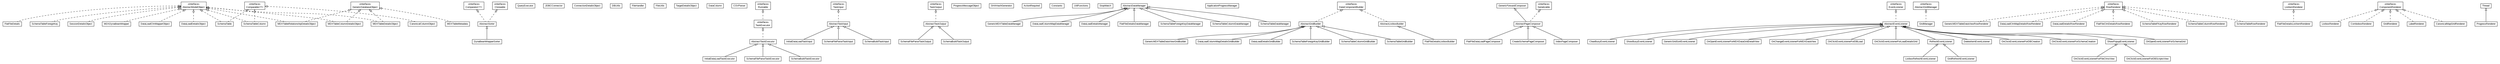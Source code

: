 #!/usr/local/bin/dot
#
# Class diagram 
# Generated by UMLGraph version 5.4 (http://www.umlgraph.org/)
#

digraph G {
	edge [fontname="arial",fontsize=10,labelfontname="arial",labelfontsize=10];
	node [fontname="arial",fontsize=10,shape=plaintext];
	nodesep=0.25;
	ranksep=0.5;
	// com.hcl.mdx.data.model.MDXDynaBeanWrapper
	c0 [label=<<table title="com.hcl.mdx.data.model.MDXDynaBeanWrapper" border="0" cellborder="1" cellspacing="0" cellpadding="2" port="p">
		<tr><td><table border="0" cellspacing="0" cellpadding="1">
<tr><td align="center" balign="center"> MDXDynaBeanWrapper </td></tr>
		</table></td></tr>
		</table>>, URL="null", fontname="arial", fontcolor="black", fontsize=10.0];
	// com.hcl.mdx.data.model.DataLoadClmMapperObject
	c1 [label=<<table title="com.hcl.mdx.data.model.DataLoadClmMapperObject" border="0" cellborder="1" cellspacing="0" cellpadding="2" port="p">
		<tr><td><table border="0" cellspacing="0" cellpadding="1">
<tr><td align="center" balign="center"> DataLoadClmMapperObject </td></tr>
		</table></td></tr>
		</table>>, URL="null", fontname="arial", fontcolor="black", fontsize=10.0];
	// com.hcl.mdx.data.model.DataLoadDetailsObject
	c2 [label=<<table title="com.hcl.mdx.data.model.DataLoadDetailsObject" border="0" cellborder="1" cellspacing="0" cellpadding="2" port="p">
		<tr><td><table border="0" cellspacing="0" cellpadding="1">
<tr><td align="center" balign="center"> DataLoadDetailsObject </td></tr>
		</table></td></tr>
		</table>>, URL="null", fontname="arial", fontcolor="black", fontsize=10.0];
	// com.hcl.mdx.data.model.FlatFileDetails
	c3 [label=<<table title="com.hcl.mdx.data.model.FlatFileDetails" border="0" cellborder="1" cellspacing="0" cellpadding="2" port="p">
		<tr><td><table border="0" cellspacing="0" cellpadding="1">
<tr><td align="center" balign="center"> FlatFileDetails </td></tr>
		</table></td></tr>
		</table>>, URL="null", fontname="arial", fontcolor="black", fontsize=10.0];
	// com.hcl.mdx.data.model.SchemaTableForeignKey
	c4 [label=<<table title="com.hcl.mdx.data.model.SchemaTableForeignKey" border="0" cellborder="1" cellspacing="0" cellpadding="2" port="p">
		<tr><td><table border="0" cellspacing="0" cellpadding="1">
<tr><td align="center" balign="center"> SchemaTableForeignKey </td></tr>
		</table></td></tr>
		</table>>, URL="null", fontname="arial", fontcolor="black", fontsize=10.0];
	// com.hcl.mdx.data.model.SchemaTableColumn
	c5 [label=<<table title="com.hcl.mdx.data.model.SchemaTableColumn" border="0" cellborder="1" cellspacing="0" cellpadding="2" port="p">
		<tr><td><table border="0" cellspacing="0" cellpadding="1">
<tr><td align="center" balign="center"> SchemaTableColumn </td></tr>
		</table></td></tr>
		</table>>, URL="null", fontname="arial", fontcolor="black", fontsize=10.0];
	// com.hcl.mdx.data.model.SchemaTable
	c6 [label=<<table title="com.hcl.mdx.data.model.SchemaTable" border="0" cellborder="1" cellspacing="0" cellpadding="2" port="p">
		<tr><td><table border="0" cellspacing="0" cellpadding="1">
<tr><td align="center" balign="center"> SchemaTable </td></tr>
		</table></td></tr>
		</table>>, URL="null", fontname="arial", fontcolor="black", fontsize=10.0];
	// com.hcl.mdx.data.model.SessionDetailsObject
	c7 [label=<<table title="com.hcl.mdx.data.model.SessionDetailsObject" border="0" cellborder="1" cellspacing="0" cellpadding="2" port="p">
		<tr><td><table border="0" cellspacing="0" cellpadding="1">
<tr><td align="center" balign="center"> SessionDetailsObject </td></tr>
		</table></td></tr>
		</table>>, URL="null", fontname="arial", fontcolor="black", fontsize=10.0];
	// com.hcl.mdx.data.model.AbstractModelObject
	c8 [label=<<table title="com.hcl.mdx.data.model.AbstractModelObject" border="0" cellborder="1" cellspacing="0" cellpadding="2" port="p">
		<tr><td><table border="0" cellspacing="0" cellpadding="1">
<tr><td align="center" balign="center"> &#171;interface&#187; </td></tr>
<tr><td align="center" balign="center"> AbstractModelObject </td></tr>
		</table></td></tr>
		</table>>, URL="null", fontname="arial", fontcolor="black", fontsize=10.0];
	// com.hcl.mdx.data.sorter.DynaBeanWrapperSorter
	c9 [label=<<table title="com.hcl.mdx.data.sorter.DynaBeanWrapperSorter" border="0" cellborder="1" cellspacing="0" cellpadding="2" port="p">
		<tr><td><table border="0" cellspacing="0" cellpadding="1">
<tr><td align="center" balign="center"> DynaBeanWrapperSorter </td></tr>
		</table></td></tr>
		</table>>, URL="null", fontname="arial", fontcolor="black", fontsize=10.0];
	// com.hcl.mdx.data.sorter.AbstractSorter
	c10 [label=<<table title="com.hcl.mdx.data.sorter.AbstractSorter" border="0" cellborder="1" cellspacing="0" cellpadding="2" port="p">
		<tr><td><table border="0" cellspacing="0" cellpadding="1">
<tr><td align="center" balign="center"><font face="arial italic"> AbstractSorter </font></td></tr>
		</table></td></tr>
		</table>>, URL="null", fontname="arial", fontcolor="black", fontsize=10.0];
	// com.hcl.mdx.database.jdbc.QueryExecutor
	c11 [label=<<table title="com.hcl.mdx.database.jdbc.QueryExecutor" border="0" cellborder="1" cellspacing="0" cellpadding="2" port="p">
		<tr><td><table border="0" cellspacing="0" cellpadding="1">
<tr><td align="center" balign="center"> QueryExecutor </td></tr>
		</table></td></tr>
		</table>>, URL="null", fontname="arial", fontcolor="black", fontsize=10.0];
	// com.hcl.mdx.database.jdbc.JDBCConnector
	c12 [label=<<table title="com.hcl.mdx.database.jdbc.JDBCConnector" border="0" cellborder="1" cellspacing="0" cellpadding="2" port="p">
		<tr><td><table border="0" cellspacing="0" cellpadding="1">
<tr><td align="center" balign="center"> JDBCConnector </td></tr>
		</table></td></tr>
		</table>>, URL="null", fontname="arial", fontcolor="black", fontsize=10.0];
	// com.hcl.mdx.database.objects.MDXTableMetadata
	c13 [label=<<table title="com.hcl.mdx.database.objects.MDXTableMetadata" border="0" cellborder="1" cellspacing="0" cellpadding="2" port="p">
		<tr><td><table border="0" cellspacing="0" cellpadding="1">
<tr><td align="center" balign="center"> MDXTableMetadata </td></tr>
		</table></td></tr>
		</table>>, URL="null", fontname="arial", fontcolor="black", fontsize=10.0];
	// com.hcl.mdx.database.objects.CanonicalColumnObject
	c14 [label=<<table title="com.hcl.mdx.database.objects.CanonicalColumnObject" border="0" cellborder="1" cellspacing="0" cellpadding="2" port="p">
		<tr><td><table border="0" cellspacing="0" cellpadding="1">
<tr><td align="center" balign="center"> CanonicalColumnObject </td></tr>
		</table></td></tr>
		</table>>, URL="null", fontname="arial", fontcolor="black", fontsize=10.0];
	// com.hcl.mdx.database.objects.MDXTableRelationshipDetailsObject
	c15 [label=<<table title="com.hcl.mdx.database.objects.MDXTableRelationshipDetailsObject" border="0" cellborder="1" cellspacing="0" cellpadding="2" port="p">
		<tr><td><table border="0" cellspacing="0" cellpadding="1">
<tr><td align="center" balign="center"> MDXTableRelationshipDetailsObject </td></tr>
		</table></td></tr>
		</table>>, URL="null", fontname="arial", fontcolor="black", fontsize=10.0];
	// com.hcl.mdx.database.objects.MDXTableColumnDetailsObject
	c16 [label=<<table title="com.hcl.mdx.database.objects.MDXTableColumnDetailsObject" border="0" cellborder="1" cellspacing="0" cellpadding="2" port="p">
		<tr><td><table border="0" cellspacing="0" cellpadding="1">
<tr><td align="center" balign="center"> MDXTableColumnDetailsObject </td></tr>
		</table></td></tr>
		</table>>, URL="null", fontname="arial", fontcolor="black", fontsize=10.0];
	// com.hcl.mdx.database.objects.MDXTableDetailsObject
	c17 [label=<<table title="com.hcl.mdx.database.objects.MDXTableDetailsObject" border="0" cellborder="1" cellspacing="0" cellpadding="2" port="p">
		<tr><td><table border="0" cellspacing="0" cellpadding="1">
<tr><td align="center" balign="center"> MDXTableDetailsObject </td></tr>
		</table></td></tr>
		</table>>, URL="null", fontname="arial", fontcolor="black", fontsize=10.0];
	// com.hcl.mdx.database.objects.GenericDatabaseObject
	c18 [label=<<table title="com.hcl.mdx.database.objects.GenericDatabaseObject" border="0" cellborder="1" cellspacing="0" cellpadding="2" port="p">
		<tr><td><table border="0" cellspacing="0" cellpadding="1">
<tr><td align="center" balign="center"> &#171;interface&#187; </td></tr>
<tr><td align="center" balign="center"> GenericDatabaseObject </td></tr>
		</table></td></tr>
		</table>>, URL="null", fontname="arial", fontcolor="black", fontsize=10.0];
	// com.hcl.mdx.database.objects.connection.ConnectionDetailsObject
	c19 [label=<<table title="com.hcl.mdx.database.objects.connection.ConnectionDetailsObject" border="0" cellborder="1" cellspacing="0" cellpadding="2" port="p">
		<tr><td><table border="0" cellspacing="0" cellpadding="1">
<tr><td align="center" balign="center"> ConnectionDetailsObject </td></tr>
		</table></td></tr>
		</table>>, URL="null", fontname="arial", fontcolor="black", fontsize=10.0];
	// com.hcl.mdx.database.util.DBUtils
	c20 [label=<<table title="com.hcl.mdx.database.util.DBUtils" border="0" cellborder="1" cellspacing="0" cellpadding="2" port="p">
		<tr><td><table border="0" cellspacing="0" cellpadding="1">
<tr><td align="center" balign="center"> DBUtils </td></tr>
		</table></td></tr>
		</table>>, URL="null", fontname="arial", fontcolor="black", fontsize=10.0];
	// com.hcl.mdx.file.FileHandler
	c21 [label=<<table title="com.hcl.mdx.file.FileHandler" border="0" cellborder="1" cellspacing="0" cellpadding="2" port="p">
		<tr><td><table border="0" cellspacing="0" cellpadding="1">
<tr><td align="center" balign="center"> FileHandler </td></tr>
		</table></td></tr>
		</table>>, URL="null", fontname="arial", fontcolor="black", fontsize=10.0];
	// com.hcl.mdx.file.FileUtils
	c22 [label=<<table title="com.hcl.mdx.file.FileUtils" border="0" cellborder="1" cellspacing="0" cellpadding="2" port="p">
		<tr><td><table border="0" cellspacing="0" cellpadding="1">
<tr><td align="center" balign="center"> FileUtils </td></tr>
		</table></td></tr>
		</table>>, URL="null", fontname="arial", fontcolor="black", fontsize=10.0];
	// com.hcl.mdx.file.data.TargetDetailsObject
	c23 [label=<<table title="com.hcl.mdx.file.data.TargetDetailsObject" border="0" cellborder="1" cellspacing="0" cellpadding="2" port="p">
		<tr><td><table border="0" cellspacing="0" cellpadding="1">
<tr><td align="center" balign="center"> TargetDetailsObject </td></tr>
		</table></td></tr>
		</table>>, URL="null", fontname="arial", fontcolor="black", fontsize=10.0];
	// com.hcl.mdx.file.data.DataColumn
	c24 [label=<<table title="com.hcl.mdx.file.data.DataColumn" border="0" cellborder="1" cellspacing="0" cellpadding="2" port="p">
		<tr><td><table border="0" cellspacing="0" cellpadding="1">
<tr><td align="center" balign="center"> DataColumn </td></tr>
		</table></td></tr>
		</table>>, URL="null", fontname="arial", fontcolor="black", fontsize=10.0];
	// com.hcl.mdx.file.parser.CSVParser
	c25 [label=<<table title="com.hcl.mdx.file.parser.CSVParser" border="0" cellborder="1" cellspacing="0" cellpadding="2" port="p">
		<tr><td><table border="0" cellspacing="0" cellpadding="1">
<tr><td align="center" balign="center"> CSVParser </td></tr>
		</table></td></tr>
		</table>>, URL="null", fontname="arial", fontcolor="black", fontsize=10.0];
	// com.hcl.mdx.task.executor.InitialDataLoadTaskExecutor
	c26 [label=<<table title="com.hcl.mdx.task.executor.InitialDataLoadTaskExecutor" border="0" cellborder="1" cellspacing="0" cellpadding="2" port="p">
		<tr><td><table border="0" cellspacing="0" cellpadding="1">
<tr><td align="center" balign="center"> InitialDataLoadTaskExecutor </td></tr>
		</table></td></tr>
		</table>>, URL="null", fontname="arial", fontcolor="black", fontsize=10.0];
	// com.hcl.mdx.task.executor.SchemaFileParseTaskExecutor
	c27 [label=<<table title="com.hcl.mdx.task.executor.SchemaFileParseTaskExecutor" border="0" cellborder="1" cellspacing="0" cellpadding="2" port="p">
		<tr><td><table border="0" cellspacing="0" cellpadding="1">
<tr><td align="center" balign="center"> SchemaFileParseTaskExecutor </td></tr>
		</table></td></tr>
		</table>>, URL="null", fontname="arial", fontcolor="black", fontsize=10.0];
	// com.hcl.mdx.task.executor.AbstractTaskExecutor
	c28 [label=<<table title="com.hcl.mdx.task.executor.AbstractTaskExecutor" border="0" cellborder="1" cellspacing="0" cellpadding="2" port="p">
		<tr><td><table border="0" cellspacing="0" cellpadding="1">
<tr><td align="center" balign="center"><font face="arial italic"> AbstractTaskExecutor </font></td></tr>
		</table></td></tr>
		</table>>, URL="null", fontname="arial", fontcolor="black", fontsize=10.0];
	// com.hcl.mdx.task.executor.SchemaBuildTaskExecutor
	c29 [label=<<table title="com.hcl.mdx.task.executor.SchemaBuildTaskExecutor" border="0" cellborder="1" cellspacing="0" cellpadding="2" port="p">
		<tr><td><table border="0" cellspacing="0" cellpadding="1">
<tr><td align="center" balign="center"> SchemaBuildTaskExecutor </td></tr>
		</table></td></tr>
		</table>>, URL="null", fontname="arial", fontcolor="black", fontsize=10.0];
	// com.hcl.mdx.task.executor.TaskExecutor
	c30 [label=<<table title="com.hcl.mdx.task.executor.TaskExecutor" border="0" cellborder="1" cellspacing="0" cellpadding="2" port="p">
		<tr><td><table border="0" cellspacing="0" cellpadding="1">
<tr><td align="center" balign="center"> &#171;interface&#187; </td></tr>
<tr><td align="center" balign="center"> TaskExecutor </td></tr>
		</table></td></tr>
		</table>>, URL="null", fontname="arial", fontcolor="black", fontsize=10.0];
	// com.hcl.mdx.task.objects.InitialDataLoadTaskInput
	c31 [label=<<table title="com.hcl.mdx.task.objects.InitialDataLoadTaskInput" border="0" cellborder="1" cellspacing="0" cellpadding="2" port="p">
		<tr><td><table border="0" cellspacing="0" cellpadding="1">
<tr><td align="center" balign="center"> InitialDataLoadTaskInput </td></tr>
		</table></td></tr>
		</table>>, URL="null", fontname="arial", fontcolor="black", fontsize=10.0];
	// com.hcl.mdx.task.objects.AbstractTaskOutput
	c32 [label=<<table title="com.hcl.mdx.task.objects.AbstractTaskOutput" border="0" cellborder="1" cellspacing="0" cellpadding="2" port="p">
		<tr><td><table border="0" cellspacing="0" cellpadding="1">
<tr><td align="center" balign="center"><font face="arial italic"> AbstractTaskOutput </font></td></tr>
		</table></td></tr>
		</table>>, URL="null", fontname="arial", fontcolor="black", fontsize=10.0];
	// com.hcl.mdx.task.objects.ProgressMessageObject
	c33 [label=<<table title="com.hcl.mdx.task.objects.ProgressMessageObject" border="0" cellborder="1" cellspacing="0" cellpadding="2" port="p">
		<tr><td><table border="0" cellspacing="0" cellpadding="1">
<tr><td align="center" balign="center"> ProgressMessageObject </td></tr>
		</table></td></tr>
		</table>>, URL="null", fontname="arial", fontcolor="black", fontsize=10.0];
	// com.hcl.mdx.task.objects.SchemaFileParseTaskInput
	c34 [label=<<table title="com.hcl.mdx.task.objects.SchemaFileParseTaskInput" border="0" cellborder="1" cellspacing="0" cellpadding="2" port="p">
		<tr><td><table border="0" cellspacing="0" cellpadding="1">
<tr><td align="center" balign="center"> SchemaFileParseTaskInput </td></tr>
		</table></td></tr>
		</table>>, URL="null", fontname="arial", fontcolor="black", fontsize=10.0];
	// com.hcl.mdx.task.objects.SchemaFileParseTaskOutput
	c35 [label=<<table title="com.hcl.mdx.task.objects.SchemaFileParseTaskOutput" border="0" cellborder="1" cellspacing="0" cellpadding="2" port="p">
		<tr><td><table border="0" cellspacing="0" cellpadding="1">
<tr><td align="center" balign="center"> SchemaFileParseTaskOutput </td></tr>
		</table></td></tr>
		</table>>, URL="null", fontname="arial", fontcolor="black", fontsize=10.0];
	// com.hcl.mdx.task.objects.AbstractTaskInput
	c36 [label=<<table title="com.hcl.mdx.task.objects.AbstractTaskInput" border="0" cellborder="1" cellspacing="0" cellpadding="2" port="p">
		<tr><td><table border="0" cellspacing="0" cellpadding="1">
<tr><td align="center" balign="center"><font face="arial italic"> AbstractTaskInput </font></td></tr>
		</table></td></tr>
		</table>>, URL="null", fontname="arial", fontcolor="black", fontsize=10.0];
	// com.hcl.mdx.task.objects.TaskOutput
	c37 [label=<<table title="com.hcl.mdx.task.objects.TaskOutput" border="0" cellborder="1" cellspacing="0" cellpadding="2" port="p">
		<tr><td><table border="0" cellspacing="0" cellpadding="1">
<tr><td align="center" balign="center"> &#171;interface&#187; </td></tr>
<tr><td align="center" balign="center"> TaskOutput </td></tr>
		</table></td></tr>
		</table>>, URL="null", fontname="arial", fontcolor="black", fontsize=10.0];
	// com.hcl.mdx.task.objects.SchemaBuildTaskOutput
	c38 [label=<<table title="com.hcl.mdx.task.objects.SchemaBuildTaskOutput" border="0" cellborder="1" cellspacing="0" cellpadding="2" port="p">
		<tr><td><table border="0" cellspacing="0" cellpadding="1">
<tr><td align="center" balign="center"> SchemaBuildTaskOutput </td></tr>
		</table></td></tr>
		</table>>, URL="null", fontname="arial", fontcolor="black", fontsize=10.0];
	// com.hcl.mdx.task.objects.TaskInput
	c39 [label=<<table title="com.hcl.mdx.task.objects.TaskInput" border="0" cellborder="1" cellspacing="0" cellpadding="2" port="p">
		<tr><td><table border="0" cellspacing="0" cellpadding="1">
<tr><td align="center" balign="center"> &#171;interface&#187; </td></tr>
<tr><td align="center" balign="center"> TaskInput </td></tr>
		</table></td></tr>
		</table>>, URL="null", fontname="arial", fontcolor="black", fontsize=10.0];
	// com.hcl.mdx.task.objects.SchemaBuildTaskInput
	c40 [label=<<table title="com.hcl.mdx.task.objects.SchemaBuildTaskInput" border="0" cellborder="1" cellspacing="0" cellpadding="2" port="p">
		<tr><td><table border="0" cellspacing="0" cellpadding="1">
<tr><td align="center" balign="center"> SchemaBuildTaskInput </td></tr>
		</table></td></tr>
		</table>>, URL="null", fontname="arial", fontcolor="black", fontsize=10.0];
	// com.hcl.mdx.util.SHAHashGenerator
	c41 [label=<<table title="com.hcl.mdx.util.SHAHashGenerator" border="0" cellborder="1" cellspacing="0" cellpadding="2" port="p">
		<tr><td><table border="0" cellspacing="0" cellpadding="1">
<tr><td align="center" balign="center"> SHAHashGenerator </td></tr>
		</table></td></tr>
		</table>>, URL="null", fontname="arial", fontcolor="black", fontsize=10.0];
	// com.hcl.mdx.util.ActionRequired
	c42 [label=<<table title="com.hcl.mdx.util.ActionRequired" border="0" cellborder="1" cellspacing="0" cellpadding="2" port="p">
		<tr><td><table border="0" cellspacing="0" cellpadding="1">
<tr><td align="center" balign="center"> ActionRequired </td></tr>
		</table></td></tr>
		</table>>, URL="null", fontname="arial", fontcolor="black", fontsize=10.0];
	// com.hcl.mdx.util.Constants
	c43 [label=<<table title="com.hcl.mdx.util.Constants" border="0" cellborder="1" cellspacing="0" cellpadding="2" port="p">
		<tr><td><table border="0" cellspacing="0" cellpadding="1">
<tr><td align="center" balign="center"> Constants </td></tr>
		</table></td></tr>
		</table>>, URL="null", fontname="arial", fontcolor="black", fontsize=10.0];
	// com.hcl.mdx.util.UtilFunctions
	c44 [label=<<table title="com.hcl.mdx.util.UtilFunctions" border="0" cellborder="1" cellspacing="0" cellpadding="2" port="p">
		<tr><td><table border="0" cellspacing="0" cellpadding="1">
<tr><td align="center" balign="center"> UtilFunctions </td></tr>
		</table></td></tr>
		</table>>, URL="null", fontname="arial", fontcolor="black", fontsize=10.0];
	// com.hcl.mdx.util.StopWatch
	c45 [label=<<table title="com.hcl.mdx.util.StopWatch" border="0" cellborder="1" cellspacing="0" cellpadding="2" port="p">
		<tr><td><table border="0" cellspacing="0" cellpadding="1">
<tr><td align="center" balign="center"> StopWatch </td></tr>
		</table></td></tr>
		</table>>, URL="null", fontname="arial", fontcolor="black", fontsize=10.0];
	// com.hcl.mdx.zk.data.manager.GenericMDXTableDataManager
	c46 [label=<<table title="com.hcl.mdx.zk.data.manager.GenericMDXTableDataManager" border="0" cellborder="1" cellspacing="0" cellpadding="2" port="p">
		<tr><td><table border="0" cellspacing="0" cellpadding="1">
<tr><td align="center" balign="center"> GenericMDXTableDataManager </td></tr>
		</table></td></tr>
		</table>>, URL="null", fontname="arial", fontcolor="black", fontsize=10.0];
	// com.hcl.mdx.zk.data.manager.DataLoadColumnMapDataManager
	c47 [label=<<table title="com.hcl.mdx.zk.data.manager.DataLoadColumnMapDataManager" border="0" cellborder="1" cellspacing="0" cellpadding="2" port="p">
		<tr><td><table border="0" cellspacing="0" cellpadding="1">
<tr><td align="center" balign="center"> DataLoadColumnMapDataManager </td></tr>
		</table></td></tr>
		</table>>, URL="null", fontname="arial", fontcolor="black", fontsize=10.0];
	// com.hcl.mdx.zk.data.manager.DataLoadDetailsManager
	c48 [label=<<table title="com.hcl.mdx.zk.data.manager.DataLoadDetailsManager" border="0" cellborder="1" cellspacing="0" cellpadding="2" port="p">
		<tr><td><table border="0" cellspacing="0" cellpadding="1">
<tr><td align="center" balign="center"> DataLoadDetailsManager </td></tr>
		</table></td></tr>
		</table>>, URL="null", fontname="arial", fontcolor="black", fontsize=10.0];
	// com.hcl.mdx.zk.data.manager.FlatFileDetailsDataManager
	c49 [label=<<table title="com.hcl.mdx.zk.data.manager.FlatFileDetailsDataManager" border="0" cellborder="1" cellspacing="0" cellpadding="2" port="p">
		<tr><td><table border="0" cellspacing="0" cellpadding="1">
<tr><td align="center" balign="center"> FlatFileDetailsDataManager </td></tr>
		</table></td></tr>
		</table>>, URL="null", fontname="arial", fontcolor="black", fontsize=10.0];
	// com.hcl.mdx.zk.data.manager.SchemaTableForeignKeyDataManager
	c50 [label=<<table title="com.hcl.mdx.zk.data.manager.SchemaTableForeignKeyDataManager" border="0" cellborder="1" cellspacing="0" cellpadding="2" port="p">
		<tr><td><table border="0" cellspacing="0" cellpadding="1">
<tr><td align="center" balign="center"> SchemaTableForeignKeyDataManager </td></tr>
		</table></td></tr>
		</table>>, URL="null", fontname="arial", fontcolor="black", fontsize=10.0];
	// com.hcl.mdx.zk.data.manager.SchemaTableColumnDataManager
	c51 [label=<<table title="com.hcl.mdx.zk.data.manager.SchemaTableColumnDataManager" border="0" cellborder="1" cellspacing="0" cellpadding="2" port="p">
		<tr><td><table border="0" cellspacing="0" cellpadding="1">
<tr><td align="center" balign="center"> SchemaTableColumnDataManager </td></tr>
		</table></td></tr>
		</table>>, URL="null", fontname="arial", fontcolor="black", fontsize=10.0];
	// com.hcl.mdx.zk.data.manager.SchemaTableDataManager
	c52 [label=<<table title="com.hcl.mdx.zk.data.manager.SchemaTableDataManager" border="0" cellborder="1" cellspacing="0" cellpadding="2" port="p">
		<tr><td><table border="0" cellspacing="0" cellpadding="1">
<tr><td align="center" balign="center"> SchemaTableDataManager </td></tr>
		</table></td></tr>
		</table>>, URL="null", fontname="arial", fontcolor="black", fontsize=10.0];
	// com.hcl.mdx.zk.data.manager.AbstractDataManager
	c53 [label=<<table title="com.hcl.mdx.zk.data.manager.AbstractDataManager" border="0" cellborder="1" cellspacing="0" cellpadding="2" port="p">
		<tr><td><table border="0" cellspacing="0" cellpadding="1">
<tr><td align="center" balign="center"><font face="arial italic"> AbstractDataManager </font></td></tr>
		</table></td></tr>
		</table>>, URL="null", fontname="arial", fontcolor="black", fontsize=10.0];
	// com.hcl.mdx.zk.data.manager.ApplicationProgressManager
	c54 [label=<<table title="com.hcl.mdx.zk.data.manager.ApplicationProgressManager" border="0" cellborder="1" cellspacing="0" cellpadding="2" port="p">
		<tr><td><table border="0" cellspacing="0" cellpadding="1">
<tr><td align="center" balign="center"> ApplicationProgressManager </td></tr>
		</table></td></tr>
		</table>>, URL="null", fontname="arial", fontcolor="black", fontsize=10.0];
	// com.hcl.mdx.zk.ui.DataComponentBuilder
	c55 [label=<<table title="com.hcl.mdx.zk.ui.DataComponentBuilder" border="0" cellborder="1" cellspacing="0" cellpadding="2" port="p">
		<tr><td><table border="0" cellspacing="0" cellpadding="1">
<tr><td align="center" balign="center"> &#171;interface&#187; </td></tr>
<tr><td align="center" balign="center"> DataComponentBuilder </td></tr>
		</table></td></tr>
		</table>>, URL="null", fontname="arial", fontcolor="black", fontsize=10.0];
	// com.hcl.mdx.zk.ui.composer.FlatFileDataLoadPageComposer
	c56 [label=<<table title="com.hcl.mdx.zk.ui.composer.FlatFileDataLoadPageComposer" border="0" cellborder="1" cellspacing="0" cellpadding="2" port="p">
		<tr><td><table border="0" cellspacing="0" cellpadding="1">
<tr><td align="center" balign="center"> FlatFileDataLoadPageComposer </td></tr>
		</table></td></tr>
		</table>>, URL="null", fontname="arial", fontcolor="black", fontsize=10.0];
	// com.hcl.mdx.zk.ui.composer.CreateSchemaPageComposer
	c57 [label=<<table title="com.hcl.mdx.zk.ui.composer.CreateSchemaPageComposer" border="0" cellborder="1" cellspacing="0" cellpadding="2" port="p">
		<tr><td><table border="0" cellspacing="0" cellpadding="1">
<tr><td align="center" balign="center"> CreateSchemaPageComposer </td></tr>
		</table></td></tr>
		</table>>, URL="null", fontname="arial", fontcolor="black", fontsize=10.0];
	// com.hcl.mdx.zk.ui.composer.IndexPageComposer
	c58 [label=<<table title="com.hcl.mdx.zk.ui.composer.IndexPageComposer" border="0" cellborder="1" cellspacing="0" cellpadding="2" port="p">
		<tr><td><table border="0" cellspacing="0" cellpadding="1">
<tr><td align="center" balign="center"> IndexPageComposer </td></tr>
		</table></td></tr>
		</table>>, URL="null", fontname="arial", fontcolor="black", fontsize=10.0];
	// com.hcl.mdx.zk.ui.composer.AbstractPageComposer
	c59 [label=<<table title="com.hcl.mdx.zk.ui.composer.AbstractPageComposer" border="0" cellborder="1" cellspacing="0" cellpadding="2" port="p">
		<tr><td><table border="0" cellspacing="0" cellpadding="1">
<tr><td align="center" balign="center"><font face="arial italic"> AbstractPageComposer </font></td></tr>
		</table></td></tr>
		</table>>, URL="null", fontname="arial", fontcolor="black", fontsize=10.0];
	// com.hcl.mdx.zk.ui.event.listener.ClearBusyEventListener
	c60 [label=<<table title="com.hcl.mdx.zk.ui.event.listener.ClearBusyEventListener" border="0" cellborder="1" cellspacing="0" cellpadding="2" port="p">
		<tr><td><table border="0" cellspacing="0" cellpadding="1">
<tr><td align="center" balign="center"> ClearBusyEventListener </td></tr>
		</table></td></tr>
		</table>>, URL="null", fontname="arial", fontcolor="black", fontsize=10.0];
	// com.hcl.mdx.zk.ui.event.listener.ShowBusyEventListener
	c61 [label=<<table title="com.hcl.mdx.zk.ui.event.listener.ShowBusyEventListener" border="0" cellborder="1" cellspacing="0" cellpadding="2" port="p">
		<tr><td><table border="0" cellspacing="0" cellpadding="1">
<tr><td align="center" balign="center"> ShowBusyEventListener </td></tr>
		</table></td></tr>
		</table>>, URL="null", fontname="arial", fontcolor="black", fontsize=10.0];
	// com.hcl.mdx.zk.ui.event.listener.GenericGridSortEventListener
	c62 [label=<<table title="com.hcl.mdx.zk.ui.event.listener.GenericGridSortEventListener" border="0" cellborder="1" cellspacing="0" cellpadding="2" port="p">
		<tr><td><table border="0" cellspacing="0" cellpadding="1">
<tr><td align="center" balign="center"> GenericGridSortEventListener </td></tr>
		</table></td></tr>
		</table>>, URL="null", fontname="arial", fontcolor="black", fontsize=10.0];
	// com.hcl.mdx.zk.ui.event.listener.OnOpenEventListenerForMDXDataGridDetailView
	c63 [label=<<table title="com.hcl.mdx.zk.ui.event.listener.OnOpenEventListenerForMDXDataGridDetailView" border="0" cellborder="1" cellspacing="0" cellpadding="2" port="p">
		<tr><td><table border="0" cellspacing="0" cellpadding="1">
<tr><td align="center" balign="center"> OnOpenEventListenerForMDXDataGridDetailView </td></tr>
		</table></td></tr>
		</table>>, URL="null", fontname="arial", fontcolor="black", fontsize=10.0];
	// com.hcl.mdx.zk.ui.event.listener.OnChangeEventListenerForMDXDataView
	c64 [label=<<table title="com.hcl.mdx.zk.ui.event.listener.OnChangeEventListenerForMDXDataView" border="0" cellborder="1" cellspacing="0" cellpadding="2" port="p">
		<tr><td><table border="0" cellspacing="0" cellpadding="1">
<tr><td align="center" balign="center"> OnChangeEventListenerForMDXDataView </td></tr>
		</table></td></tr>
		</table>>, URL="null", fontname="arial", fontcolor="black", fontsize=10.0];
	// com.hcl.mdx.zk.ui.event.listener.OnClickEventListenerForDBLoad
	c65 [label=<<table title="com.hcl.mdx.zk.ui.event.listener.OnClickEventListenerForDBLoad" border="0" cellborder="1" cellspacing="0" cellpadding="2" port="p">
		<tr><td><table border="0" cellspacing="0" cellpadding="1">
<tr><td align="center" balign="center"> OnClickEventListenerForDBLoad </td></tr>
		</table></td></tr>
		</table>>, URL="null", fontname="arial", fontcolor="black", fontsize=10.0];
	// com.hcl.mdx.zk.ui.event.listener.OnClickEventListenerForLoadDetailsGrid
	c66 [label=<<table title="com.hcl.mdx.zk.ui.event.listener.OnClickEventListenerForLoadDetailsGrid" border="0" cellborder="1" cellspacing="0" cellpadding="2" port="p">
		<tr><td><table border="0" cellspacing="0" cellpadding="1">
<tr><td align="center" balign="center"> OnClickEventListenerForLoadDetailsGrid </td></tr>
		</table></td></tr>
		</table>>, URL="null", fontname="arial", fontcolor="black", fontsize=10.0];
	// com.hcl.mdx.zk.ui.event.listener.OnClickEventListenerForFileClmsView
	c67 [label=<<table title="com.hcl.mdx.zk.ui.event.listener.OnClickEventListenerForFileClmsView" border="0" cellborder="1" cellspacing="0" cellpadding="2" port="p">
		<tr><td><table border="0" cellspacing="0" cellpadding="1">
<tr><td align="center" balign="center"> OnClickEventListenerForFileClmsView </td></tr>
		</table></td></tr>
		</table>>, URL="null", fontname="arial", fontcolor="black", fontsize=10.0];
	// com.hcl.mdx.zk.ui.event.listener.RefreshEventListener
	c68 [label=<<table title="com.hcl.mdx.zk.ui.event.listener.RefreshEventListener" border="0" cellborder="1" cellspacing="0" cellpadding="2" port="p">
		<tr><td><table border="0" cellspacing="0" cellpadding="1">
<tr><td align="center" balign="center"><font face="arial italic"> RefreshEventListener </font></td></tr>
		</table></td></tr>
		</table>>, URL="null", fontname="arial", fontcolor="black", fontsize=10.0];
	// com.hcl.mdx.zk.ui.event.listener.DeleteItemEventListener
	c69 [label=<<table title="com.hcl.mdx.zk.ui.event.listener.DeleteItemEventListener" border="0" cellborder="1" cellspacing="0" cellpadding="2" port="p">
		<tr><td><table border="0" cellspacing="0" cellpadding="1">
<tr><td align="center" balign="center"> DeleteItemEventListener </td></tr>
		</table></td></tr>
		</table>>, URL="null", fontname="arial", fontcolor="black", fontsize=10.0];
	// com.hcl.mdx.zk.ui.event.listener.ListboxRefreshEventListener
	c70 [label=<<table title="com.hcl.mdx.zk.ui.event.listener.ListboxRefreshEventListener" border="0" cellborder="1" cellspacing="0" cellpadding="2" port="p">
		<tr><td><table border="0" cellspacing="0" cellpadding="1">
<tr><td align="center" balign="center"> ListboxRefreshEventListener </td></tr>
		</table></td></tr>
		</table>>, URL="null", fontname="arial", fontcolor="black", fontsize=10.0];
	// com.hcl.mdx.zk.ui.event.listener.OnClickEventListenerForDBCreation
	c71 [label=<<table title="com.hcl.mdx.zk.ui.event.listener.OnClickEventListenerForDBCreation" border="0" cellborder="1" cellspacing="0" cellpadding="2" port="p">
		<tr><td><table border="0" cellspacing="0" cellpadding="1">
<tr><td align="center" balign="center"> OnClickEventListenerForDBCreation </td></tr>
		</table></td></tr>
		</table>>, URL="null", fontname="arial", fontcolor="black", fontsize=10.0];
	// com.hcl.mdx.zk.ui.event.listener.OnClickEventListenerForSchemaCreation
	c72 [label=<<table title="com.hcl.mdx.zk.ui.event.listener.OnClickEventListenerForSchemaCreation" border="0" cellborder="1" cellspacing="0" cellpadding="2" port="p">
		<tr><td><table border="0" cellspacing="0" cellpadding="1">
<tr><td align="center" balign="center"> OnClickEventListenerForSchemaCreation </td></tr>
		</table></td></tr>
		</table>>, URL="null", fontname="arial", fontcolor="black", fontsize=10.0];
	// com.hcl.mdx.zk.ui.event.listener.OnClickEventListenerForDBScriptsView
	c73 [label=<<table title="com.hcl.mdx.zk.ui.event.listener.OnClickEventListenerForDBScriptsView" border="0" cellborder="1" cellspacing="0" cellpadding="2" port="p">
		<tr><td><table border="0" cellspacing="0" cellpadding="1">
<tr><td align="center" balign="center"> OnClickEventListenerForDBScriptsView </td></tr>
		</table></td></tr>
		</table>>, URL="null", fontname="arial", fontcolor="black", fontsize=10.0];
	// com.hcl.mdx.zk.ui.event.listener.ShowPopupEventListener
	c74 [label=<<table title="com.hcl.mdx.zk.ui.event.listener.ShowPopupEventListener" border="0" cellborder="1" cellspacing="0" cellpadding="2" port="p">
		<tr><td><table border="0" cellspacing="0" cellpadding="1">
<tr><td align="center" balign="center"> ShowPopupEventListener </td></tr>
		</table></td></tr>
		</table>>, URL="null", fontname="arial", fontcolor="black", fontsize=10.0];
	// com.hcl.mdx.zk.ui.event.listener.GridRefreshEventListener
	c75 [label=<<table title="com.hcl.mdx.zk.ui.event.listener.GridRefreshEventListener" border="0" cellborder="1" cellspacing="0" cellpadding="2" port="p">
		<tr><td><table border="0" cellspacing="0" cellpadding="1">
<tr><td align="center" balign="center"> GridRefreshEventListener </td></tr>
		</table></td></tr>
		</table>>, URL="null", fontname="arial", fontcolor="black", fontsize=10.0];
	// com.hcl.mdx.zk.ui.event.listener.OnOpenEventListenerForSchemaGrid
	c76 [label=<<table title="com.hcl.mdx.zk.ui.event.listener.OnOpenEventListenerForSchemaGrid" border="0" cellborder="1" cellspacing="0" cellpadding="2" port="p">
		<tr><td><table border="0" cellspacing="0" cellpadding="1">
<tr><td align="center" balign="center"> OnOpenEventListenerForSchemaGrid </td></tr>
		</table></td></tr>
		</table>>, URL="null", fontname="arial", fontcolor="black", fontsize=10.0];
	// com.hcl.mdx.zk.ui.event.listener.AbstractEventListener
	c77 [label=<<table title="com.hcl.mdx.zk.ui.event.listener.AbstractEventListener" border="0" cellborder="1" cellspacing="0" cellpadding="2" port="p">
		<tr><td><table border="0" cellspacing="0" cellpadding="1">
<tr><td align="center" balign="center"><font face="arial italic"> AbstractEventListener </font></td></tr>
		</table></td></tr>
		</table>>, URL="null", fontname="arial", fontcolor="black", fontsize=10.0];
	// com.hcl.mdx.zk.ui.grid.builder.GenericMDXTableDataViewGridBuilder
	c78 [label=<<table title="com.hcl.mdx.zk.ui.grid.builder.GenericMDXTableDataViewGridBuilder" border="0" cellborder="1" cellspacing="0" cellpadding="2" port="p">
		<tr><td><table border="0" cellspacing="0" cellpadding="1">
<tr><td align="center" balign="center"> GenericMDXTableDataViewGridBuilder </td></tr>
		</table></td></tr>
		</table>>, URL="null", fontname="arial", fontcolor="black", fontsize=10.0];
	// com.hcl.mdx.zk.ui.grid.builder.DataLoadColumnMapDetailsGridBuilder
	c79 [label=<<table title="com.hcl.mdx.zk.ui.grid.builder.DataLoadColumnMapDetailsGridBuilder" border="0" cellborder="1" cellspacing="0" cellpadding="2" port="p">
		<tr><td><table border="0" cellspacing="0" cellpadding="1">
<tr><td align="center" balign="center"> DataLoadColumnMapDetailsGridBuilder </td></tr>
		</table></td></tr>
		</table>>, URL="null", fontname="arial", fontcolor="black", fontsize=10.0];
	// com.hcl.mdx.zk.ui.grid.builder.DataLoadDetailsGridBuilder
	c80 [label=<<table title="com.hcl.mdx.zk.ui.grid.builder.DataLoadDetailsGridBuilder" border="0" cellborder="1" cellspacing="0" cellpadding="2" port="p">
		<tr><td><table border="0" cellspacing="0" cellpadding="1">
<tr><td align="center" balign="center"> DataLoadDetailsGridBuilder </td></tr>
		</table></td></tr>
		</table>>, URL="null", fontname="arial", fontcolor="black", fontsize=10.0];
	// com.hcl.mdx.zk.ui.grid.builder.SchemaTableForeignKeyGridBuilder
	c81 [label=<<table title="com.hcl.mdx.zk.ui.grid.builder.SchemaTableForeignKeyGridBuilder" border="0" cellborder="1" cellspacing="0" cellpadding="2" port="p">
		<tr><td><table border="0" cellspacing="0" cellpadding="1">
<tr><td align="center" balign="center"> SchemaTableForeignKeyGridBuilder </td></tr>
		</table></td></tr>
		</table>>, URL="null", fontname="arial", fontcolor="black", fontsize=10.0];
	// com.hcl.mdx.zk.ui.grid.builder.SchemaTableColumnGridBuilder
	c82 [label=<<table title="com.hcl.mdx.zk.ui.grid.builder.SchemaTableColumnGridBuilder" border="0" cellborder="1" cellspacing="0" cellpadding="2" port="p">
		<tr><td><table border="0" cellspacing="0" cellpadding="1">
<tr><td align="center" balign="center"> SchemaTableColumnGridBuilder </td></tr>
		</table></td></tr>
		</table>>, URL="null", fontname="arial", fontcolor="black", fontsize=10.0];
	// com.hcl.mdx.zk.ui.grid.builder.SchemaTableGridBuilder
	c83 [label=<<table title="com.hcl.mdx.zk.ui.grid.builder.SchemaTableGridBuilder" border="0" cellborder="1" cellspacing="0" cellpadding="2" port="p">
		<tr><td><table border="0" cellspacing="0" cellpadding="1">
<tr><td align="center" balign="center"> SchemaTableGridBuilder </td></tr>
		</table></td></tr>
		</table>>, URL="null", fontname="arial", fontcolor="black", fontsize=10.0];
	// com.hcl.mdx.zk.ui.grid.builder.AbstractGridBuilder
	c84 [label=<<table title="com.hcl.mdx.zk.ui.grid.builder.AbstractGridBuilder" border="0" cellborder="1" cellspacing="0" cellpadding="2" port="p">
		<tr><td><table border="0" cellspacing="0" cellpadding="1">
<tr><td align="center" balign="center"><font face="arial italic"> AbstractGridBuilder </font></td></tr>
		</table></td></tr>
		</table>>, URL="null", fontname="arial", fontcolor="black", fontsize=10.0];
	// com.hcl.mdx.zk.ui.grid.manager.GridManager
	c85 [label=<<table title="com.hcl.mdx.zk.ui.grid.manager.GridManager" border="0" cellborder="1" cellspacing="0" cellpadding="2" port="p">
		<tr><td><table border="0" cellspacing="0" cellpadding="1">
<tr><td align="center" balign="center"> GridManager </td></tr>
		</table></td></tr>
		</table>>, URL="null", fontname="arial", fontcolor="black", fontsize=10.0];
	// com.hcl.mdx.zk.ui.grid.manager.AbstractGridManager
	c86 [label=<<table title="com.hcl.mdx.zk.ui.grid.manager.AbstractGridManager" border="0" cellborder="1" cellspacing="0" cellpadding="2" port="p">
		<tr><td><table border="0" cellspacing="0" cellpadding="1">
<tr><td align="center" balign="center"> &#171;interface&#187; </td></tr>
<tr><td align="center" balign="center"> AbstractGridManager </td></tr>
		</table></td></tr>
		</table>>, URL="null", fontname="arial", fontcolor="black", fontsize=10.0];
	// com.hcl.mdx.zk.ui.grid.row.renderer.GenericMDXTableDataViewRowRenderer
	c87 [label=<<table title="com.hcl.mdx.zk.ui.grid.row.renderer.GenericMDXTableDataViewRowRenderer" border="0" cellborder="1" cellspacing="0" cellpadding="2" port="p">
		<tr><td><table border="0" cellspacing="0" cellpadding="1">
<tr><td align="center" balign="center"> GenericMDXTableDataViewRowRenderer </td></tr>
		</table></td></tr>
		</table>>, URL="null", fontname="arial", fontcolor="black", fontsize=10.0];
	// com.hcl.mdx.zk.ui.grid.row.renderer.DataLoadClmMapDetailsRowRenderer
	c88 [label=<<table title="com.hcl.mdx.zk.ui.grid.row.renderer.DataLoadClmMapDetailsRowRenderer" border="0" cellborder="1" cellspacing="0" cellpadding="2" port="p">
		<tr><td><table border="0" cellspacing="0" cellpadding="1">
<tr><td align="center" balign="center"> DataLoadClmMapDetailsRowRenderer </td></tr>
		</table></td></tr>
		</table>>, URL="null", fontname="arial", fontcolor="black", fontsize=10.0];
	// com.hcl.mdx.zk.ui.grid.row.renderer.DataLoadDetailsRowRenderer
	c89 [label=<<table title="com.hcl.mdx.zk.ui.grid.row.renderer.DataLoadDetailsRowRenderer" border="0" cellborder="1" cellspacing="0" cellpadding="2" port="p">
		<tr><td><table border="0" cellspacing="0" cellpadding="1">
<tr><td align="center" balign="center"> DataLoadDetailsRowRenderer </td></tr>
		</table></td></tr>
		</table>>, URL="null", fontname="arial", fontcolor="black", fontsize=10.0];
	// com.hcl.mdx.zk.ui.grid.row.renderer.FlatFileClmDetailsRowRenderer
	c90 [label=<<table title="com.hcl.mdx.zk.ui.grid.row.renderer.FlatFileClmDetailsRowRenderer" border="0" cellborder="1" cellspacing="0" cellpadding="2" port="p">
		<tr><td><table border="0" cellspacing="0" cellpadding="1">
<tr><td align="center" balign="center"> FlatFileClmDetailsRowRenderer </td></tr>
		</table></td></tr>
		</table>>, URL="null", fontname="arial", fontcolor="black", fontsize=10.0];
	// com.hcl.mdx.zk.ui.grid.row.renderer.FlatFileDetailsListItemRenderer
	c91 [label=<<table title="com.hcl.mdx.zk.ui.grid.row.renderer.FlatFileDetailsListItemRenderer" border="0" cellborder="1" cellspacing="0" cellpadding="2" port="p">
		<tr><td><table border="0" cellspacing="0" cellpadding="1">
<tr><td align="center" balign="center"> FlatFileDetailsListItemRenderer </td></tr>
		</table></td></tr>
		</table>>, URL="null", fontname="arial", fontcolor="black", fontsize=10.0];
	// com.hcl.mdx.zk.ui.grid.row.renderer.SchemaTableFKeyRowRenderer
	c92 [label=<<table title="com.hcl.mdx.zk.ui.grid.row.renderer.SchemaTableFKeyRowRenderer" border="0" cellborder="1" cellspacing="0" cellpadding="2" port="p">
		<tr><td><table border="0" cellspacing="0" cellpadding="1">
<tr><td align="center" balign="center"> SchemaTableFKeyRowRenderer </td></tr>
		</table></td></tr>
		</table>>, URL="null", fontname="arial", fontcolor="black", fontsize=10.0];
	// com.hcl.mdx.zk.ui.grid.row.renderer.SchemaTableColumnRowRenderer
	c93 [label=<<table title="com.hcl.mdx.zk.ui.grid.row.renderer.SchemaTableColumnRowRenderer" border="0" cellborder="1" cellspacing="0" cellpadding="2" port="p">
		<tr><td><table border="0" cellspacing="0" cellpadding="1">
<tr><td align="center" balign="center"> SchemaTableColumnRowRenderer </td></tr>
		</table></td></tr>
		</table>>, URL="null", fontname="arial", fontcolor="black", fontsize=10.0];
	// com.hcl.mdx.zk.ui.grid.row.renderer.SchemaTableRowRenderer
	c94 [label=<<table title="com.hcl.mdx.zk.ui.grid.row.renderer.SchemaTableRowRenderer" border="0" cellborder="1" cellspacing="0" cellpadding="2" port="p">
		<tr><td><table border="0" cellspacing="0" cellpadding="1">
<tr><td align="center" balign="center"> SchemaTableRowRenderer </td></tr>
		</table></td></tr>
		</table>>, URL="null", fontname="arial", fontcolor="black", fontsize=10.0];
	// com.hcl.mdx.zk.ui.listbox.builder.FlatFileDetailsListboxBuilder
	c95 [label=<<table title="com.hcl.mdx.zk.ui.listbox.builder.FlatFileDetailsListboxBuilder" border="0" cellborder="1" cellspacing="0" cellpadding="2" port="p">
		<tr><td><table border="0" cellspacing="0" cellpadding="1">
<tr><td align="center" balign="center"> FlatFileDetailsListboxBuilder </td></tr>
		</table></td></tr>
		</table>>, URL="null", fontname="arial", fontcolor="black", fontsize=10.0];
	// com.hcl.mdx.zk.ui.listbox.builder.AbstractListboxBuilder
	c96 [label=<<table title="com.hcl.mdx.zk.ui.listbox.builder.AbstractListboxBuilder" border="0" cellborder="1" cellspacing="0" cellpadding="2" port="p">
		<tr><td><table border="0" cellspacing="0" cellpadding="1">
<tr><td align="center" balign="center"><font face="arial italic"> AbstractListboxBuilder </font></td></tr>
		</table></td></tr>
		</table>>, URL="null", fontname="arial", fontcolor="black", fontsize=10.0];
	// com.hcl.mdx.zk.ui.renderers.ListboxRenderer
	c97 [label=<<table title="com.hcl.mdx.zk.ui.renderers.ListboxRenderer" border="0" cellborder="1" cellspacing="0" cellpadding="2" port="p">
		<tr><td><table border="0" cellspacing="0" cellpadding="1">
<tr><td align="center" balign="center"> ListboxRenderer </td></tr>
		</table></td></tr>
		</table>>, URL="null", fontname="arial", fontcolor="black", fontsize=10.0];
	// com.hcl.mdx.zk.ui.renderers.ComponentRenderer
	c98 [label=<<table title="com.hcl.mdx.zk.ui.renderers.ComponentRenderer" border="0" cellborder="1" cellspacing="0" cellpadding="2" port="p">
		<tr><td><table border="0" cellspacing="0" cellpadding="1">
<tr><td align="center" balign="center"> &#171;interface&#187; </td></tr>
<tr><td align="center" balign="center"> ComponentRenderer </td></tr>
		</table></td></tr>
		</table>>, URL="null", fontname="arial", fontcolor="black", fontsize=10.0];
	// com.hcl.mdx.zk.ui.renderers.ComboboxRenderer
	c99 [label=<<table title="com.hcl.mdx.zk.ui.renderers.ComboboxRenderer" border="0" cellborder="1" cellspacing="0" cellpadding="2" port="p">
		<tr><td><table border="0" cellspacing="0" cellpadding="1">
<tr><td align="center" balign="center"> ComboboxRenderer </td></tr>
		</table></td></tr>
		</table>>, URL="null", fontname="arial", fontcolor="black", fontsize=10.0];
	// com.hcl.mdx.zk.ui.renderers.GridRenderer
	c100 [label=<<table title="com.hcl.mdx.zk.ui.renderers.GridRenderer" border="0" cellborder="1" cellspacing="0" cellpadding="2" port="p">
		<tr><td><table border="0" cellspacing="0" cellpadding="1">
<tr><td align="center" balign="center"> GridRenderer </td></tr>
		</table></td></tr>
		</table>>, URL="null", fontname="arial", fontcolor="black", fontsize=10.0];
	// com.hcl.mdx.zk.ui.renderers.LabelRenderer
	c101 [label=<<table title="com.hcl.mdx.zk.ui.renderers.LabelRenderer" border="0" cellborder="1" cellspacing="0" cellpadding="2" port="p">
		<tr><td><table border="0" cellspacing="0" cellpadding="1">
<tr><td align="center" balign="center"> LabelRenderer </td></tr>
		</table></td></tr>
		</table>>, URL="null", fontname="arial", fontcolor="black", fontsize=10.0];
	// com.hcl.mdx.zk.ui.renderers.CanonicalMapGridRenderer
	c102 [label=<<table title="com.hcl.mdx.zk.ui.renderers.CanonicalMapGridRenderer" border="0" cellborder="1" cellspacing="0" cellpadding="2" port="p">
		<tr><td><table border="0" cellspacing="0" cellpadding="1">
<tr><td align="center" balign="center"> CanonicalMapGridRenderer </td></tr>
		</table></td></tr>
		</table>>, URL="null", fontname="arial", fontcolor="black", fontsize=10.0];
	// com.hcl.mdx.zk.ui.status.renderers.ProgressRenderer
	c103 [label=<<table title="com.hcl.mdx.zk.ui.status.renderers.ProgressRenderer" border="0" cellborder="1" cellspacing="0" cellpadding="2" port="p">
		<tr><td><table border="0" cellspacing="0" cellpadding="1">
<tr><td align="center" balign="center"> ProgressRenderer </td></tr>
		</table></td></tr>
		</table>>, URL="null", fontname="arial", fontcolor="black", fontsize=10.0];
	//com.hcl.mdx.data.model.MDXDynaBeanWrapper implements com.hcl.mdx.data.model.AbstractModelObject
	c8:p -> c0:p [dir=back,arrowtail=empty,style=dashed];
	//com.hcl.mdx.data.model.DataLoadClmMapperObject implements com.hcl.mdx.data.model.AbstractModelObject
	c8:p -> c1:p [dir=back,arrowtail=empty,style=dashed];
	//com.hcl.mdx.data.model.DataLoadDetailsObject implements com.hcl.mdx.data.model.AbstractModelObject
	c8:p -> c2:p [dir=back,arrowtail=empty,style=dashed];
	//com.hcl.mdx.data.model.FlatFileDetails implements com.hcl.mdx.data.model.AbstractModelObject
	c8:p -> c3:p [dir=back,arrowtail=empty,style=dashed];
	//com.hcl.mdx.data.model.SchemaTableForeignKey implements com.hcl.mdx.data.model.AbstractModelObject
	c8:p -> c4:p [dir=back,arrowtail=empty,style=dashed];
	//com.hcl.mdx.data.model.SchemaTableColumn implements com.hcl.mdx.data.model.AbstractModelObject
	c8:p -> c5:p [dir=back,arrowtail=empty,style=dashed];
	//com.hcl.mdx.data.model.SchemaTableColumn implements java.lang.Comparable<T>
	c104:p -> c5:p [dir=back,arrowtail=empty,style=dashed];
	//com.hcl.mdx.data.model.SchemaTable implements com.hcl.mdx.data.model.AbstractModelObject
	c8:p -> c6:p [dir=back,arrowtail=empty,style=dashed];
	//com.hcl.mdx.data.model.SchemaTable implements java.lang.Comparable<T>
	c104:p -> c6:p [dir=back,arrowtail=empty,style=dashed];
	//com.hcl.mdx.data.model.SessionDetailsObject implements com.hcl.mdx.data.model.AbstractModelObject
	c8:p -> c7:p [dir=back,arrowtail=empty,style=dashed];
	//com.hcl.mdx.data.sorter.DynaBeanWrapperSorter extends com.hcl.mdx.data.sorter.AbstractSorter
	c10:p -> c9:p [dir=back,arrowtail=empty];
	//com.hcl.mdx.data.sorter.AbstractSorter implements java.util.Comparator<T>
	c105:p -> c10:p [dir=back,arrowtail=empty,style=dashed];
	//com.hcl.mdx.data.sorter.AbstractSorter implements java.lang.Cloneable
	c106:p -> c10:p [dir=back,arrowtail=empty,style=dashed];
	//com.hcl.mdx.database.objects.MDXTableMetadata implements com.hcl.mdx.database.objects.GenericDatabaseObject
	c18:p -> c13:p [dir=back,arrowtail=empty,style=dashed];
	//com.hcl.mdx.database.objects.CanonicalColumnObject implements java.lang.Comparable<T>
	c104:p -> c14:p [dir=back,arrowtail=empty,style=dashed];
	//com.hcl.mdx.database.objects.MDXTableRelationshipDetailsObject implements com.hcl.mdx.database.objects.GenericDatabaseObject
	c18:p -> c15:p [dir=back,arrowtail=empty,style=dashed];
	//com.hcl.mdx.database.objects.MDXTableRelationshipDetailsObject implements com.hcl.mdx.data.model.AbstractModelObject
	c8:p -> c15:p [dir=back,arrowtail=empty,style=dashed];
	//com.hcl.mdx.database.objects.MDXTableColumnDetailsObject implements com.hcl.mdx.database.objects.GenericDatabaseObject
	c18:p -> c16:p [dir=back,arrowtail=empty,style=dashed];
	//com.hcl.mdx.database.objects.MDXTableColumnDetailsObject implements com.hcl.mdx.data.model.AbstractModelObject
	c8:p -> c16:p [dir=back,arrowtail=empty,style=dashed];
	//com.hcl.mdx.database.objects.MDXTableDetailsObject implements com.hcl.mdx.database.objects.GenericDatabaseObject
	c18:p -> c17:p [dir=back,arrowtail=empty,style=dashed];
	//com.hcl.mdx.database.objects.MDXTableDetailsObject implements com.hcl.mdx.data.model.AbstractModelObject
	c8:p -> c17:p [dir=back,arrowtail=empty,style=dashed];
	//com.hcl.mdx.task.executor.InitialDataLoadTaskExecutor extends com.hcl.mdx.task.executor.AbstractTaskExecutor
	c28:p -> c26:p [dir=back,arrowtail=empty];
	//com.hcl.mdx.task.executor.SchemaFileParseTaskExecutor extends com.hcl.mdx.task.executor.AbstractTaskExecutor
	c28:p -> c27:p [dir=back,arrowtail=empty];
	//com.hcl.mdx.task.executor.AbstractTaskExecutor implements com.hcl.mdx.task.executor.TaskExecutor
	c30:p -> c28:p [dir=back,arrowtail=empty,style=dashed];
	//com.hcl.mdx.task.executor.SchemaBuildTaskExecutor extends com.hcl.mdx.task.executor.AbstractTaskExecutor
	c28:p -> c29:p [dir=back,arrowtail=empty];
	//com.hcl.mdx.task.executor.TaskExecutor implements java.lang.Runnable
	c107:p -> c30:p [dir=back,arrowtail=empty,style=dashed];
	//com.hcl.mdx.task.objects.InitialDataLoadTaskInput extends com.hcl.mdx.task.objects.AbstractTaskInput
	c36:p -> c31:p [dir=back,arrowtail=empty];
	//com.hcl.mdx.task.objects.AbstractTaskOutput implements com.hcl.mdx.task.objects.TaskOutput
	c37:p -> c32:p [dir=back,arrowtail=empty,style=dashed];
	//com.hcl.mdx.task.objects.SchemaFileParseTaskInput extends com.hcl.mdx.task.objects.AbstractTaskInput
	c36:p -> c34:p [dir=back,arrowtail=empty];
	//com.hcl.mdx.task.objects.SchemaFileParseTaskOutput extends com.hcl.mdx.task.objects.AbstractTaskOutput
	c32:p -> c35:p [dir=back,arrowtail=empty];
	//com.hcl.mdx.task.objects.AbstractTaskInput implements com.hcl.mdx.task.objects.TaskInput
	c39:p -> c36:p [dir=back,arrowtail=empty,style=dashed];
	//com.hcl.mdx.task.objects.SchemaBuildTaskOutput extends com.hcl.mdx.task.objects.AbstractTaskOutput
	c32:p -> c38:p [dir=back,arrowtail=empty];
	//com.hcl.mdx.task.objects.SchemaBuildTaskInput extends com.hcl.mdx.task.objects.AbstractTaskInput
	c36:p -> c40:p [dir=back,arrowtail=empty];
	//com.hcl.mdx.zk.data.manager.GenericMDXTableDataManager extends com.hcl.mdx.zk.data.manager.AbstractDataManager
	c53:p -> c46:p [dir=back,arrowtail=empty];
	//com.hcl.mdx.zk.data.manager.DataLoadColumnMapDataManager extends com.hcl.mdx.zk.data.manager.AbstractDataManager
	c53:p -> c47:p [dir=back,arrowtail=empty];
	//com.hcl.mdx.zk.data.manager.DataLoadDetailsManager extends com.hcl.mdx.zk.data.manager.AbstractDataManager
	c53:p -> c48:p [dir=back,arrowtail=empty];
	//com.hcl.mdx.zk.data.manager.FlatFileDetailsDataManager extends com.hcl.mdx.zk.data.manager.AbstractDataManager
	c53:p -> c49:p [dir=back,arrowtail=empty];
	//com.hcl.mdx.zk.data.manager.SchemaTableForeignKeyDataManager extends com.hcl.mdx.zk.data.manager.AbstractDataManager
	c53:p -> c50:p [dir=back,arrowtail=empty];
	//com.hcl.mdx.zk.data.manager.SchemaTableColumnDataManager extends com.hcl.mdx.zk.data.manager.AbstractDataManager
	c53:p -> c51:p [dir=back,arrowtail=empty];
	//com.hcl.mdx.zk.data.manager.SchemaTableDataManager extends com.hcl.mdx.zk.data.manager.AbstractDataManager
	c53:p -> c52:p [dir=back,arrowtail=empty];
	//com.hcl.mdx.zk.ui.composer.FlatFileDataLoadPageComposer extends com.hcl.mdx.zk.ui.composer.AbstractPageComposer
	c59:p -> c56:p [dir=back,arrowtail=empty];
	//com.hcl.mdx.zk.ui.composer.CreateSchemaPageComposer extends com.hcl.mdx.zk.ui.composer.AbstractPageComposer
	c59:p -> c57:p [dir=back,arrowtail=empty];
	//com.hcl.mdx.zk.ui.composer.IndexPageComposer extends com.hcl.mdx.zk.ui.composer.AbstractPageComposer
	c59:p -> c58:p [dir=back,arrowtail=empty];
	//com.hcl.mdx.zk.ui.composer.AbstractPageComposer extends org.zkoss.zk.ui.util.GenericForwardComposer
	c108:p -> c59:p [dir=back,arrowtail=empty];
	//com.hcl.mdx.zk.ui.composer.AbstractPageComposer implements java.io.Serializable
	c109:p -> c59:p [dir=back,arrowtail=empty,style=dashed];
	//com.hcl.mdx.zk.ui.event.listener.ClearBusyEventListener extends com.hcl.mdx.zk.ui.event.listener.AbstractEventListener
	c77:p -> c60:p [dir=back,arrowtail=empty];
	//com.hcl.mdx.zk.ui.event.listener.ShowBusyEventListener extends com.hcl.mdx.zk.ui.event.listener.AbstractEventListener
	c77:p -> c61:p [dir=back,arrowtail=empty];
	//com.hcl.mdx.zk.ui.event.listener.GenericGridSortEventListener extends com.hcl.mdx.zk.ui.event.listener.AbstractEventListener
	c77:p -> c62:p [dir=back,arrowtail=empty];
	//com.hcl.mdx.zk.ui.event.listener.OnOpenEventListenerForMDXDataGridDetailView extends com.hcl.mdx.zk.ui.event.listener.AbstractEventListener
	c77:p -> c63:p [dir=back,arrowtail=empty];
	//com.hcl.mdx.zk.ui.event.listener.OnChangeEventListenerForMDXDataView extends com.hcl.mdx.zk.ui.event.listener.AbstractEventListener
	c77:p -> c64:p [dir=back,arrowtail=empty];
	//com.hcl.mdx.zk.ui.event.listener.OnClickEventListenerForDBLoad extends com.hcl.mdx.zk.ui.event.listener.AbstractEventListener
	c77:p -> c65:p [dir=back,arrowtail=empty];
	//com.hcl.mdx.zk.ui.event.listener.OnClickEventListenerForLoadDetailsGrid extends com.hcl.mdx.zk.ui.event.listener.AbstractEventListener
	c77:p -> c66:p [dir=back,arrowtail=empty];
	//com.hcl.mdx.zk.ui.event.listener.OnClickEventListenerForFileClmsView extends com.hcl.mdx.zk.ui.event.listener.ShowPopupEventListener
	c74:p -> c67:p [dir=back,arrowtail=empty];
	//com.hcl.mdx.zk.ui.event.listener.RefreshEventListener extends com.hcl.mdx.zk.ui.event.listener.AbstractEventListener
	c77:p -> c68:p [dir=back,arrowtail=empty];
	//com.hcl.mdx.zk.ui.event.listener.DeleteItemEventListener extends com.hcl.mdx.zk.ui.event.listener.AbstractEventListener
	c77:p -> c69:p [dir=back,arrowtail=empty];
	//com.hcl.mdx.zk.ui.event.listener.ListboxRefreshEventListener extends com.hcl.mdx.zk.ui.event.listener.RefreshEventListener
	c68:p -> c70:p [dir=back,arrowtail=empty];
	//com.hcl.mdx.zk.ui.event.listener.OnClickEventListenerForDBCreation extends com.hcl.mdx.zk.ui.event.listener.AbstractEventListener
	c77:p -> c71:p [dir=back,arrowtail=empty];
	//com.hcl.mdx.zk.ui.event.listener.OnClickEventListenerForSchemaCreation extends com.hcl.mdx.zk.ui.event.listener.AbstractEventListener
	c77:p -> c72:p [dir=back,arrowtail=empty];
	//com.hcl.mdx.zk.ui.event.listener.OnClickEventListenerForDBScriptsView extends com.hcl.mdx.zk.ui.event.listener.ShowPopupEventListener
	c74:p -> c73:p [dir=back,arrowtail=empty];
	//com.hcl.mdx.zk.ui.event.listener.ShowPopupEventListener extends com.hcl.mdx.zk.ui.event.listener.AbstractEventListener
	c77:p -> c74:p [dir=back,arrowtail=empty];
	//com.hcl.mdx.zk.ui.event.listener.GridRefreshEventListener extends com.hcl.mdx.zk.ui.event.listener.RefreshEventListener
	c68:p -> c75:p [dir=back,arrowtail=empty];
	//com.hcl.mdx.zk.ui.event.listener.OnOpenEventListenerForSchemaGrid extends com.hcl.mdx.zk.ui.event.listener.AbstractEventListener
	c77:p -> c76:p [dir=back,arrowtail=empty];
	//com.hcl.mdx.zk.ui.event.listener.AbstractEventListener implements org.zkoss.zk.ui.event.EventListener
	c110:p -> c77:p [dir=back,arrowtail=empty,style=dashed];
	//com.hcl.mdx.zk.ui.grid.builder.GenericMDXTableDataViewGridBuilder extends com.hcl.mdx.zk.ui.grid.builder.AbstractGridBuilder
	c84:p -> c78:p [dir=back,arrowtail=empty];
	//com.hcl.mdx.zk.ui.grid.builder.DataLoadColumnMapDetailsGridBuilder extends com.hcl.mdx.zk.ui.grid.builder.AbstractGridBuilder
	c84:p -> c79:p [dir=back,arrowtail=empty];
	//com.hcl.mdx.zk.ui.grid.builder.DataLoadDetailsGridBuilder extends com.hcl.mdx.zk.ui.grid.builder.AbstractGridBuilder
	c84:p -> c80:p [dir=back,arrowtail=empty];
	//com.hcl.mdx.zk.ui.grid.builder.SchemaTableForeignKeyGridBuilder extends com.hcl.mdx.zk.ui.grid.builder.AbstractGridBuilder
	c84:p -> c81:p [dir=back,arrowtail=empty];
	//com.hcl.mdx.zk.ui.grid.builder.SchemaTableColumnGridBuilder extends com.hcl.mdx.zk.ui.grid.builder.AbstractGridBuilder
	c84:p -> c82:p [dir=back,arrowtail=empty];
	//com.hcl.mdx.zk.ui.grid.builder.SchemaTableGridBuilder extends com.hcl.mdx.zk.ui.grid.builder.AbstractGridBuilder
	c84:p -> c83:p [dir=back,arrowtail=empty];
	//com.hcl.mdx.zk.ui.grid.builder.AbstractGridBuilder implements com.hcl.mdx.zk.ui.DataComponentBuilder
	c55:p -> c84:p [dir=back,arrowtail=empty,style=dashed];
	//com.hcl.mdx.zk.ui.grid.manager.GridManager implements com.hcl.mdx.zk.ui.grid.manager.AbstractGridManager
	c86:p -> c85:p [dir=back,arrowtail=empty,style=dashed];
	//com.hcl.mdx.zk.ui.grid.row.renderer.GenericMDXTableDataViewRowRenderer implements org.zkoss.zul.RowRenderer
	c111:p -> c87:p [dir=back,arrowtail=empty,style=dashed];
	//com.hcl.mdx.zk.ui.grid.row.renderer.DataLoadClmMapDetailsRowRenderer implements org.zkoss.zul.RowRenderer
	c111:p -> c88:p [dir=back,arrowtail=empty,style=dashed];
	//com.hcl.mdx.zk.ui.grid.row.renderer.DataLoadDetailsRowRenderer implements org.zkoss.zul.RowRenderer
	c111:p -> c89:p [dir=back,arrowtail=empty,style=dashed];
	//com.hcl.mdx.zk.ui.grid.row.renderer.FlatFileClmDetailsRowRenderer implements org.zkoss.zul.RowRenderer
	c111:p -> c90:p [dir=back,arrowtail=empty,style=dashed];
	//com.hcl.mdx.zk.ui.grid.row.renderer.FlatFileDetailsListItemRenderer implements org.zkoss.zul.ListitemRenderer
	c112:p -> c91:p [dir=back,arrowtail=empty,style=dashed];
	//com.hcl.mdx.zk.ui.grid.row.renderer.SchemaTableFKeyRowRenderer implements org.zkoss.zul.RowRenderer
	c111:p -> c92:p [dir=back,arrowtail=empty,style=dashed];
	//com.hcl.mdx.zk.ui.grid.row.renderer.SchemaTableColumnRowRenderer implements org.zkoss.zul.RowRenderer
	c111:p -> c93:p [dir=back,arrowtail=empty,style=dashed];
	//com.hcl.mdx.zk.ui.grid.row.renderer.SchemaTableRowRenderer implements org.zkoss.zul.RowRenderer
	c111:p -> c94:p [dir=back,arrowtail=empty,style=dashed];
	//com.hcl.mdx.zk.ui.listbox.builder.FlatFileDetailsListboxBuilder extends com.hcl.mdx.zk.ui.listbox.builder.AbstractListboxBuilder
	c96:p -> c95:p [dir=back,arrowtail=empty];
	//com.hcl.mdx.zk.ui.listbox.builder.AbstractListboxBuilder implements com.hcl.mdx.zk.ui.DataComponentBuilder
	c55:p -> c96:p [dir=back,arrowtail=empty,style=dashed];
	//com.hcl.mdx.zk.ui.renderers.ListboxRenderer implements com.hcl.mdx.zk.ui.renderers.ComponentRenderer
	c98:p -> c97:p [dir=back,arrowtail=empty,style=dashed];
	//com.hcl.mdx.zk.ui.renderers.ComboboxRenderer implements com.hcl.mdx.zk.ui.renderers.ComponentRenderer
	c98:p -> c99:p [dir=back,arrowtail=empty,style=dashed];
	//com.hcl.mdx.zk.ui.renderers.GridRenderer implements com.hcl.mdx.zk.ui.renderers.ComponentRenderer
	c98:p -> c100:p [dir=back,arrowtail=empty,style=dashed];
	//com.hcl.mdx.zk.ui.renderers.LabelRenderer implements com.hcl.mdx.zk.ui.renderers.ComponentRenderer
	c98:p -> c101:p [dir=back,arrowtail=empty,style=dashed];
	//com.hcl.mdx.zk.ui.renderers.CanonicalMapGridRenderer implements com.hcl.mdx.zk.ui.renderers.ComponentRenderer
	c98:p -> c102:p [dir=back,arrowtail=empty,style=dashed];
	//com.hcl.mdx.zk.ui.status.renderers.ProgressRenderer extends java.lang.Thread
	c113:p -> c103:p [dir=back,arrowtail=empty];
	// org.zkoss.zk.ui.util.GenericForwardComposer
	c108 [label=<<table title="org.zkoss.zk.ui.util.GenericForwardComposer" border="0" cellborder="1" cellspacing="0" cellpadding="2" port="p" href="http://java.sun.com/j2se/1.4.2/docs/api/org/zkoss/zk/ui/util/GenericForwardComposer.html">
		<tr><td><table border="0" cellspacing="0" cellpadding="1">
<tr><td align="center" balign="center"><font face="arial italic"> GenericForwardComposer </font></td></tr>
		</table></td></tr>
		</table>>, URL="http://java.sun.com/j2se/1.4.2/docs/api/org/zkoss/zk/ui/util/GenericForwardComposer.html", fontname="arial", fontcolor="black", fontsize=10.0];
	// java.io.Serializable
	c109 [label=<<table title="java.io.Serializable" border="0" cellborder="1" cellspacing="0" cellpadding="2" port="p" href="http://java.sun.com/j2se/1.4.2/docs/api/java/io/Serializable.html">
		<tr><td><table border="0" cellspacing="0" cellpadding="1">
<tr><td align="center" balign="center"> &#171;interface&#187; </td></tr>
<tr><td align="center" balign="center"> Serializable </td></tr>
		</table></td></tr>
		</table>>, URL="http://java.sun.com/j2se/1.4.2/docs/api/java/io/Serializable.html", fontname="arial", fontcolor="black", fontsize=10.0];
	// org.zkoss.zul.RowRenderer
	c111 [label=<<table title="org.zkoss.zul.RowRenderer" border="0" cellborder="1" cellspacing="0" cellpadding="2" port="p" href="http://java.sun.com/j2se/1.4.2/docs/api/org/zkoss/zul/RowRenderer.html">
		<tr><td><table border="0" cellspacing="0" cellpadding="1">
<tr><td align="center" balign="center"> &#171;interface&#187; </td></tr>
<tr><td align="center" balign="center"> RowRenderer </td></tr>
		</table></td></tr>
		</table>>, URL="http://java.sun.com/j2se/1.4.2/docs/api/org/zkoss/zul/RowRenderer.html", fontname="arial", fontcolor="black", fontsize=10.0];
	// java.util.Comparator<T>
	c105 [label=<<table title="java.util.Comparator" border="0" cellborder="1" cellspacing="0" cellpadding="2" port="p" href="http://java.sun.com/j2se/1.4.2/docs/api/java/util/Comparator.html">
		<tr><td><table border="0" cellspacing="0" cellpadding="1">
<tr><td align="center" balign="center"> &#171;interface&#187; </td></tr>
<tr><td align="center" balign="center"> Comparator&lt;T&gt; </td></tr>
		</table></td></tr>
		</table>>, URL="http://java.sun.com/j2se/1.4.2/docs/api/java/util/Comparator.html", fontname="arial", fontcolor="black", fontsize=10.0];
	// java.lang.Runnable
	c107 [label=<<table title="java.lang.Runnable" border="0" cellborder="1" cellspacing="0" cellpadding="2" port="p" href="http://java.sun.com/j2se/1.4.2/docs/api/java/lang/Runnable.html">
		<tr><td><table border="0" cellspacing="0" cellpadding="1">
<tr><td align="center" balign="center"> &#171;interface&#187; </td></tr>
<tr><td align="center" balign="center"> Runnable </td></tr>
		</table></td></tr>
		</table>>, URL="http://java.sun.com/j2se/1.4.2/docs/api/java/lang/Runnable.html", fontname="arial", fontcolor="black", fontsize=10.0];
	// java.lang.Comparable<T>
	c104 [label=<<table title="java.lang.Comparable" border="0" cellborder="1" cellspacing="0" cellpadding="2" port="p" href="http://java.sun.com/j2se/1.4.2/docs/api/java/lang/Comparable.html">
		<tr><td><table border="0" cellspacing="0" cellpadding="1">
<tr><td align="center" balign="center"> &#171;interface&#187; </td></tr>
<tr><td align="center" balign="center"> Comparable&lt;T&gt; </td></tr>
		</table></td></tr>
		</table>>, URL="http://java.sun.com/j2se/1.4.2/docs/api/java/lang/Comparable.html", fontname="arial", fontcolor="black", fontsize=10.0];
	// org.zkoss.zk.ui.event.EventListener
	c110 [label=<<table title="org.zkoss.zk.ui.event.EventListener" border="0" cellborder="1" cellspacing="0" cellpadding="2" port="p" href="http://java.sun.com/j2se/1.4.2/docs/api/org/zkoss/zk/ui/event/EventListener.html">
		<tr><td><table border="0" cellspacing="0" cellpadding="1">
<tr><td align="center" balign="center"> &#171;interface&#187; </td></tr>
<tr><td align="center" balign="center"> EventListener </td></tr>
		</table></td></tr>
		</table>>, URL="http://java.sun.com/j2se/1.4.2/docs/api/org/zkoss/zk/ui/event/EventListener.html", fontname="arial", fontcolor="black", fontsize=10.0];
	// org.zkoss.zul.ListitemRenderer
	c112 [label=<<table title="org.zkoss.zul.ListitemRenderer" border="0" cellborder="1" cellspacing="0" cellpadding="2" port="p" href="http://java.sun.com/j2se/1.4.2/docs/api/org/zkoss/zul/ListitemRenderer.html">
		<tr><td><table border="0" cellspacing="0" cellpadding="1">
<tr><td align="center" balign="center"> &#171;interface&#187; </td></tr>
<tr><td align="center" balign="center"> ListitemRenderer </td></tr>
		</table></td></tr>
		</table>>, URL="http://java.sun.com/j2se/1.4.2/docs/api/org/zkoss/zul/ListitemRenderer.html", fontname="arial", fontcolor="black", fontsize=10.0];
	// java.lang.Thread
	c113 [label=<<table title="java.lang.Thread" border="0" cellborder="1" cellspacing="0" cellpadding="2" port="p" href="http://java.sun.com/j2se/1.4.2/docs/api/java/lang/Thread.html">
		<tr><td><table border="0" cellspacing="0" cellpadding="1">
<tr><td align="center" balign="center"> Thread </td></tr>
		</table></td></tr>
		</table>>, URL="http://java.sun.com/j2se/1.4.2/docs/api/java/lang/Thread.html", fontname="arial", fontcolor="black", fontsize=10.0];
	// java.lang.Cloneable
	c106 [label=<<table title="java.lang.Cloneable" border="0" cellborder="1" cellspacing="0" cellpadding="2" port="p" href="http://java.sun.com/j2se/1.4.2/docs/api/java/lang/Cloneable.html">
		<tr><td><table border="0" cellspacing="0" cellpadding="1">
<tr><td align="center" balign="center"> &#171;interface&#187; </td></tr>
<tr><td align="center" balign="center"> Cloneable </td></tr>
		</table></td></tr>
		</table>>, URL="http://java.sun.com/j2se/1.4.2/docs/api/java/lang/Cloneable.html", fontname="arial", fontcolor="black", fontsize=10.0];
}


